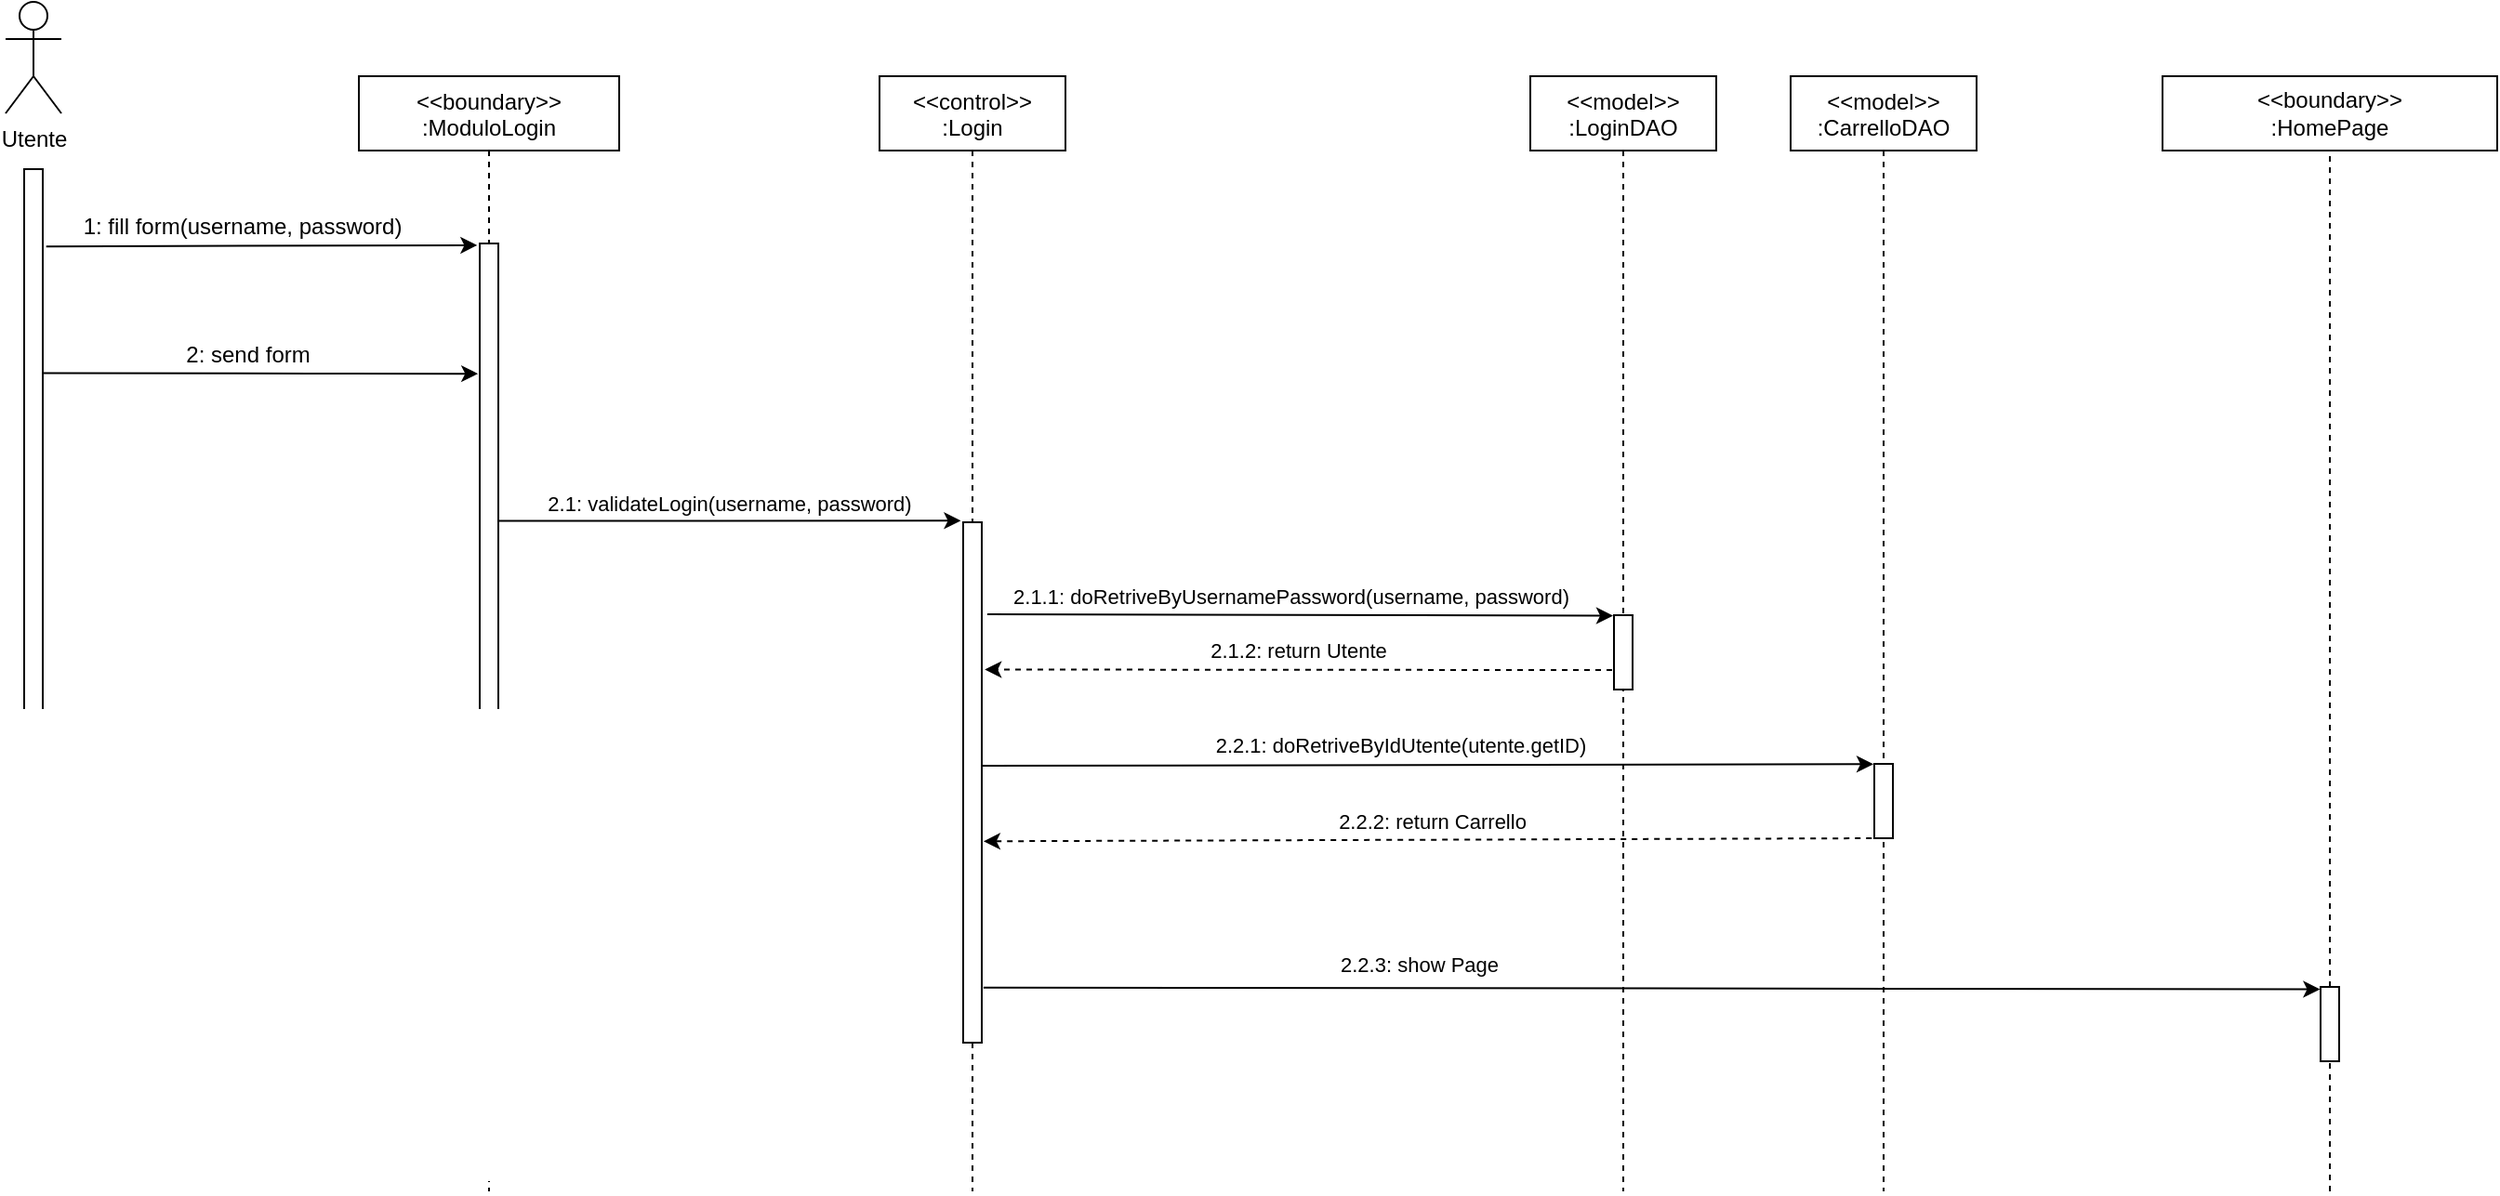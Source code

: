 <mxfile version="13.10.1" type="device"><diagram id="kgpKYQtTHZ0yAKxKKP6v" name="Page-1"><mxGraphModel dx="1892" dy="1096" grid="1" gridSize="10" guides="1" tooltips="1" connect="1" arrows="1" fold="1" page="1" pageScale="1" pageWidth="850" pageHeight="1100" math="0" shadow="0"><root><mxCell id="0"/><mxCell id="1" parent="0"/><mxCell id="3nuBFxr9cyL0pnOWT2aG-1" value="&lt;&lt;boundary&gt;&gt;&#10;:ModuloLogin" style="shape=umlLifeline;perimeter=lifelinePerimeter;container=1;collapsible=0;recursiveResize=0;rounded=0;shadow=0;strokeWidth=1;fontStyle=0" parent="1" vertex="1"><mxGeometry x="230" y="80" width="140" height="600" as="geometry"/></mxCell><mxCell id="UVrpncc3etK-TjBj9SPZ-6" value="" style="points=[];perimeter=orthogonalPerimeter;rounded=0;shadow=0;strokeWidth=1;" vertex="1" parent="3nuBFxr9cyL0pnOWT2aG-1"><mxGeometry x="65" y="90" width="10" height="480" as="geometry"/></mxCell><mxCell id="3nuBFxr9cyL0pnOWT2aG-5" value="&lt;&lt;control&gt;&gt;&#10;:Login" style="shape=umlLifeline;perimeter=lifelinePerimeter;container=1;collapsible=0;recursiveResize=0;rounded=0;shadow=0;strokeWidth=1;fontStyle=0" parent="1" vertex="1"><mxGeometry x="510" y="80" width="100" height="600" as="geometry"/></mxCell><mxCell id="3nuBFxr9cyL0pnOWT2aG-6" value="" style="points=[];perimeter=orthogonalPerimeter;rounded=0;shadow=0;strokeWidth=1;" parent="3nuBFxr9cyL0pnOWT2aG-5" vertex="1"><mxGeometry x="45" y="240" width="10" height="280" as="geometry"/></mxCell><mxCell id="UVrpncc3etK-TjBj9SPZ-1" value="Utente" style="shape=umlActor;verticalLabelPosition=bottom;verticalAlign=top;html=1;outlineConnect=0;" vertex="1" parent="1"><mxGeometry x="40" y="40" width="30" height="60" as="geometry"/></mxCell><mxCell id="UVrpncc3etK-TjBj9SPZ-3" value="" style="points=[];perimeter=orthogonalPerimeter;rounded=0;shadow=0;strokeWidth=1;" vertex="1" parent="1"><mxGeometry x="50" y="130" width="10" height="540" as="geometry"/></mxCell><mxCell id="UVrpncc3etK-TjBj9SPZ-7" value="" style="endArrow=classic;html=1;exitX=1.186;exitY=0.077;exitDx=0;exitDy=0;exitPerimeter=0;entryX=-0.133;entryY=0.002;entryDx=0;entryDy=0;entryPerimeter=0;" edge="1" parent="1" source="UVrpncc3etK-TjBj9SPZ-3" target="UVrpncc3etK-TjBj9SPZ-6"><mxGeometry width="50" height="50" relative="1" as="geometry"><mxPoint x="260" y="330" as="sourcePoint"/><mxPoint x="310" y="280" as="targetPoint"/><Array as="points"/></mxGeometry></mxCell><mxCell id="UVrpncc3etK-TjBj9SPZ-18" value="&lt;font style=&quot;font-size: 12px&quot;&gt;1: fill form(username, password)&lt;/font&gt;" style="edgeLabel;html=1;align=center;verticalAlign=middle;resizable=0;points=[];" vertex="1" connectable="0" parent="UVrpncc3etK-TjBj9SPZ-7"><mxGeometry x="-0.088" y="1" relative="1" as="geometry"><mxPoint x="-0.32" y="-9.79" as="offset"/></mxGeometry></mxCell><mxCell id="UVrpncc3etK-TjBj9SPZ-8" value="" style="endArrow=classic;html=1;exitX=1.067;exitY=0.1;exitDx=0;exitDy=0;exitPerimeter=0;entryX=-0.09;entryY=0.146;entryDx=0;entryDy=0;entryPerimeter=0;" edge="1" parent="1" target="UVrpncc3etK-TjBj9SPZ-6"><mxGeometry width="50" height="50" relative="1" as="geometry"><mxPoint x="60.0" y="239.8" as="sourcePoint"/><mxPoint x="210.33" y="239.88" as="targetPoint"/><Array as="points"><mxPoint x="214" y="240"/></Array></mxGeometry></mxCell><mxCell id="UVrpncc3etK-TjBj9SPZ-9" value="" style="endArrow=classic;html=1;entryX=-0.128;entryY=-0.003;entryDx=0;entryDy=0;entryPerimeter=0;exitX=1.039;exitY=0.311;exitDx=0;exitDy=0;exitPerimeter=0;" edge="1" parent="1" source="UVrpncc3etK-TjBj9SPZ-6" target="3nuBFxr9cyL0pnOWT2aG-6"><mxGeometry width="50" height="50" relative="1" as="geometry"><mxPoint x="250" y="240" as="sourcePoint"/><mxPoint x="400" y="270" as="targetPoint"/></mxGeometry></mxCell><mxCell id="UVrpncc3etK-TjBj9SPZ-20" value="2.1: validateLogin(username, password)" style="edgeLabel;html=1;align=center;verticalAlign=middle;resizable=0;points=[];" vertex="1" connectable="0" parent="UVrpncc3etK-TjBj9SPZ-9"><mxGeometry x="-0.146" y="1" relative="1" as="geometry"><mxPoint x="17.17" y="-8.82" as="offset"/></mxGeometry></mxCell><mxCell id="UVrpncc3etK-TjBj9SPZ-10" value="&amp;lt;&amp;lt;boundary&amp;gt;&amp;gt;&lt;br&gt;:HomePage" style="rounded=0;whiteSpace=wrap;html=1;" vertex="1" parent="1"><mxGeometry x="1200" y="80" width="180" height="40" as="geometry"/></mxCell><mxCell id="UVrpncc3etK-TjBj9SPZ-17" value="" style="endArrow=none;dashed=1;html=1;entryX=0.5;entryY=1;entryDx=0;entryDy=0;" edge="1" parent="1" source="UVrpncc3etK-TjBj9SPZ-42" target="UVrpncc3etK-TjBj9SPZ-10"><mxGeometry width="50" height="50" relative="1" as="geometry"><mxPoint x="1290" y="680" as="sourcePoint"/><mxPoint x="570" y="400" as="targetPoint"/></mxGeometry></mxCell><mxCell id="UVrpncc3etK-TjBj9SPZ-19" value="2: send form" style="text;html=1;align=center;verticalAlign=middle;resizable=0;points=[];autosize=1;" vertex="1" parent="1"><mxGeometry x="130" y="220" width="80" height="20" as="geometry"/></mxCell><mxCell id="UVrpncc3etK-TjBj9SPZ-29" value="&lt;&lt;model&gt;&gt;&#10;:LoginDAO" style="shape=umlLifeline;perimeter=lifelinePerimeter;container=1;collapsible=0;recursiveResize=0;rounded=0;shadow=0;strokeWidth=1;fontStyle=0" vertex="1" parent="1"><mxGeometry x="860" y="80" width="100" height="600" as="geometry"/></mxCell><mxCell id="UVrpncc3etK-TjBj9SPZ-30" value="" style="points=[];perimeter=orthogonalPerimeter;rounded=0;shadow=0;strokeWidth=1;" vertex="1" parent="UVrpncc3etK-TjBj9SPZ-29"><mxGeometry x="45" y="290" width="10" height="40" as="geometry"/></mxCell><mxCell id="UVrpncc3etK-TjBj9SPZ-31" value="" style="endArrow=classic;html=1;exitX=1.3;exitY=0.177;exitDx=0;exitDy=0;exitPerimeter=0;entryX=-0.05;entryY=0.006;entryDx=0;entryDy=0;entryPerimeter=0;" edge="1" parent="1" source="3nuBFxr9cyL0pnOWT2aG-6" target="UVrpncc3etK-TjBj9SPZ-30"><mxGeometry width="50" height="50" relative="1" as="geometry"><mxPoint x="690" y="330" as="sourcePoint"/><mxPoint x="740" y="280" as="targetPoint"/></mxGeometry></mxCell><mxCell id="UVrpncc3etK-TjBj9SPZ-32" value="2.1.1: doRetriveByUsernamePassword(username, password)" style="edgeLabel;html=1;align=center;verticalAlign=middle;resizable=0;points=[];" vertex="1" connectable="0" parent="UVrpncc3etK-TjBj9SPZ-31"><mxGeometry x="0.159" y="1" relative="1" as="geometry"><mxPoint x="-32.15" y="-9.45" as="offset"/></mxGeometry></mxCell><mxCell id="UVrpncc3etK-TjBj9SPZ-33" value="" style="endArrow=classic;html=1;exitX=-0.1;exitY=0.738;exitDx=0;exitDy=0;exitPerimeter=0;dashed=1;entryX=1.162;entryY=0.283;entryDx=0;entryDy=0;entryPerimeter=0;" edge="1" parent="1" source="UVrpncc3etK-TjBj9SPZ-30" target="3nuBFxr9cyL0pnOWT2aG-6"><mxGeometry width="50" height="50" relative="1" as="geometry"><mxPoint x="570" y="370" as="sourcePoint"/><mxPoint x="569" y="451" as="targetPoint"/></mxGeometry></mxCell><mxCell id="UVrpncc3etK-TjBj9SPZ-39" value="2.1.2: return Utente" style="edgeLabel;html=1;align=center;verticalAlign=middle;resizable=0;points=[];" vertex="1" connectable="0" parent="UVrpncc3etK-TjBj9SPZ-33"><mxGeometry x="0.004" y="-1" relative="1" as="geometry"><mxPoint y="-9.29" as="offset"/></mxGeometry></mxCell><mxCell id="UVrpncc3etK-TjBj9SPZ-35" value="&lt;&lt;model&gt;&gt;&#10;:CarrelloDAO" style="shape=umlLifeline;perimeter=lifelinePerimeter;container=1;collapsible=0;recursiveResize=0;rounded=0;shadow=0;strokeWidth=1;fontStyle=0" vertex="1" parent="1"><mxGeometry x="1000" y="80" width="100" height="600" as="geometry"/></mxCell><mxCell id="UVrpncc3etK-TjBj9SPZ-36" value="" style="points=[];perimeter=orthogonalPerimeter;rounded=0;shadow=0;strokeWidth=1;" vertex="1" parent="UVrpncc3etK-TjBj9SPZ-35"><mxGeometry x="45" y="370" width="10" height="40" as="geometry"/></mxCell><mxCell id="UVrpncc3etK-TjBj9SPZ-37" value="" style="endArrow=classic;html=1;exitX=1.024;exitY=0.468;exitDx=0;exitDy=0;exitPerimeter=0;entryX=-0.05;entryY=0.003;entryDx=0;entryDy=0;entryPerimeter=0;" edge="1" parent="1" source="3nuBFxr9cyL0pnOWT2aG-6" target="UVrpncc3etK-TjBj9SPZ-36"><mxGeometry width="50" height="50" relative="1" as="geometry"><mxPoint x="570" y="490" as="sourcePoint"/><mxPoint x="1040" y="490" as="targetPoint"/></mxGeometry></mxCell><mxCell id="UVrpncc3etK-TjBj9SPZ-38" value="2.2.1: doRetriveByIdUtente(utente.getID)" style="edgeLabel;html=1;align=center;verticalAlign=middle;resizable=0;points=[];" vertex="1" connectable="0" parent="UVrpncc3etK-TjBj9SPZ-37"><mxGeometry x="0.159" y="1" relative="1" as="geometry"><mxPoint x="-53.33" y="-9.45" as="offset"/></mxGeometry></mxCell><mxCell id="UVrpncc3etK-TjBj9SPZ-40" value="" style="endArrow=classic;html=1;exitX=-0.1;exitY=0.738;exitDx=0;exitDy=0;exitPerimeter=0;dashed=1;entryX=1.093;entryY=0.613;entryDx=0;entryDy=0;entryPerimeter=0;" edge="1" parent="1" target="3nuBFxr9cyL0pnOWT2aG-6"><mxGeometry width="50" height="50" relative="1" as="geometry"><mxPoint x="1049.6" y="490" as="sourcePoint"/><mxPoint x="710.0" y="491.54" as="targetPoint"/></mxGeometry></mxCell><mxCell id="UVrpncc3etK-TjBj9SPZ-41" value="2.2.2: return Carrello" style="edgeLabel;html=1;align=center;verticalAlign=middle;resizable=0;points=[];" vertex="1" connectable="0" parent="UVrpncc3etK-TjBj9SPZ-40"><mxGeometry x="0.004" y="-1" relative="1" as="geometry"><mxPoint y="-9.29" as="offset"/></mxGeometry></mxCell><mxCell id="UVrpncc3etK-TjBj9SPZ-42" value="" style="points=[];perimeter=orthogonalPerimeter;rounded=0;shadow=0;strokeWidth=1;" vertex="1" parent="1"><mxGeometry x="1285" y="570" width="10" height="40" as="geometry"/></mxCell><mxCell id="UVrpncc3etK-TjBj9SPZ-43" value="" style="endArrow=none;dashed=1;html=1;entryX=0.5;entryY=1;entryDx=0;entryDy=0;" edge="1" parent="1" target="UVrpncc3etK-TjBj9SPZ-42"><mxGeometry width="50" height="50" relative="1" as="geometry"><mxPoint x="1290" y="680" as="sourcePoint"/><mxPoint x="1290" y="120.0" as="targetPoint"/></mxGeometry></mxCell><mxCell id="UVrpncc3etK-TjBj9SPZ-44" value="" style="endArrow=classic;html=1;exitX=1.09;exitY=0.894;exitDx=0;exitDy=0;exitPerimeter=0;entryX=-0.029;entryY=0.032;entryDx=0;entryDy=0;entryPerimeter=0;" edge="1" parent="1" source="3nuBFxr9cyL0pnOWT2aG-6" target="UVrpncc3etK-TjBj9SPZ-42"><mxGeometry width="50" height="50" relative="1" as="geometry"><mxPoint x="870" y="400" as="sourcePoint"/><mxPoint x="920" y="350" as="targetPoint"/></mxGeometry></mxCell><mxCell id="UVrpncc3etK-TjBj9SPZ-45" value="2.2.3: show Page" style="edgeLabel;html=1;align=center;verticalAlign=middle;resizable=0;points=[];" vertex="1" connectable="0" parent="UVrpncc3etK-TjBj9SPZ-44"><mxGeometry x="-0.35" relative="1" as="geometry"><mxPoint y="-12.52" as="offset"/></mxGeometry></mxCell></root></mxGraphModel></diagram></mxfile>